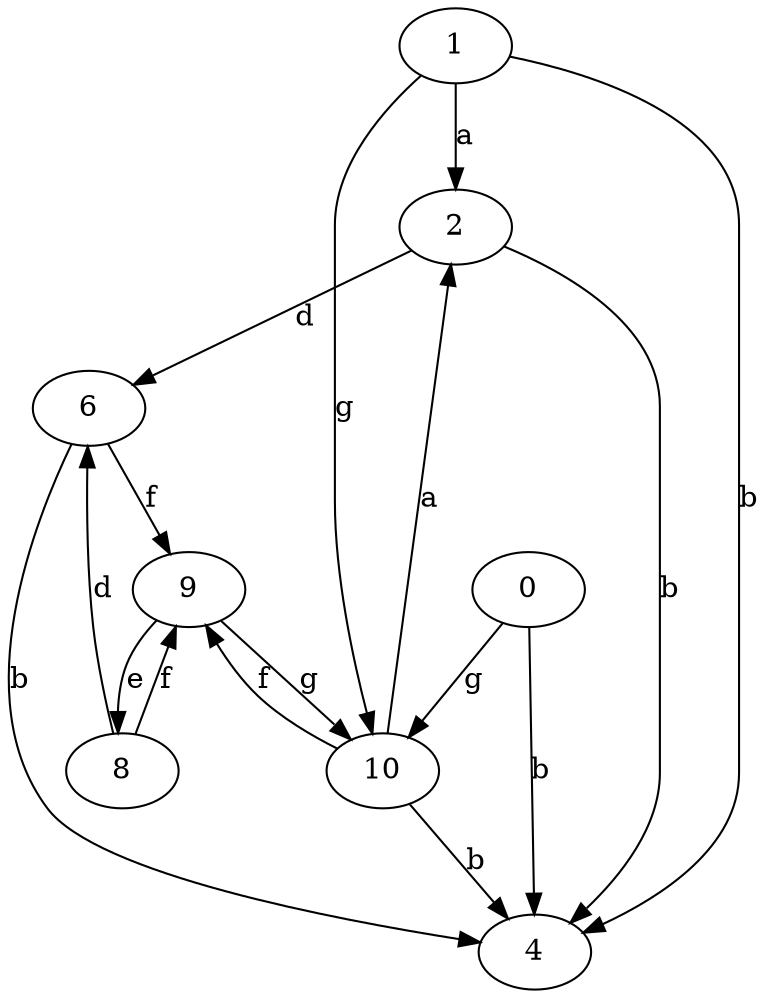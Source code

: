 strict digraph  {
1;
2;
4;
0;
6;
8;
9;
10;
1 -> 2  [label=a];
1 -> 4  [label=b];
1 -> 10  [label=g];
2 -> 4  [label=b];
2 -> 6  [label=d];
0 -> 4  [label=b];
0 -> 10  [label=g];
6 -> 4  [label=b];
6 -> 9  [label=f];
8 -> 6  [label=d];
8 -> 9  [label=f];
9 -> 8  [label=e];
9 -> 10  [label=g];
10 -> 2  [label=a];
10 -> 4  [label=b];
10 -> 9  [label=f];
}
